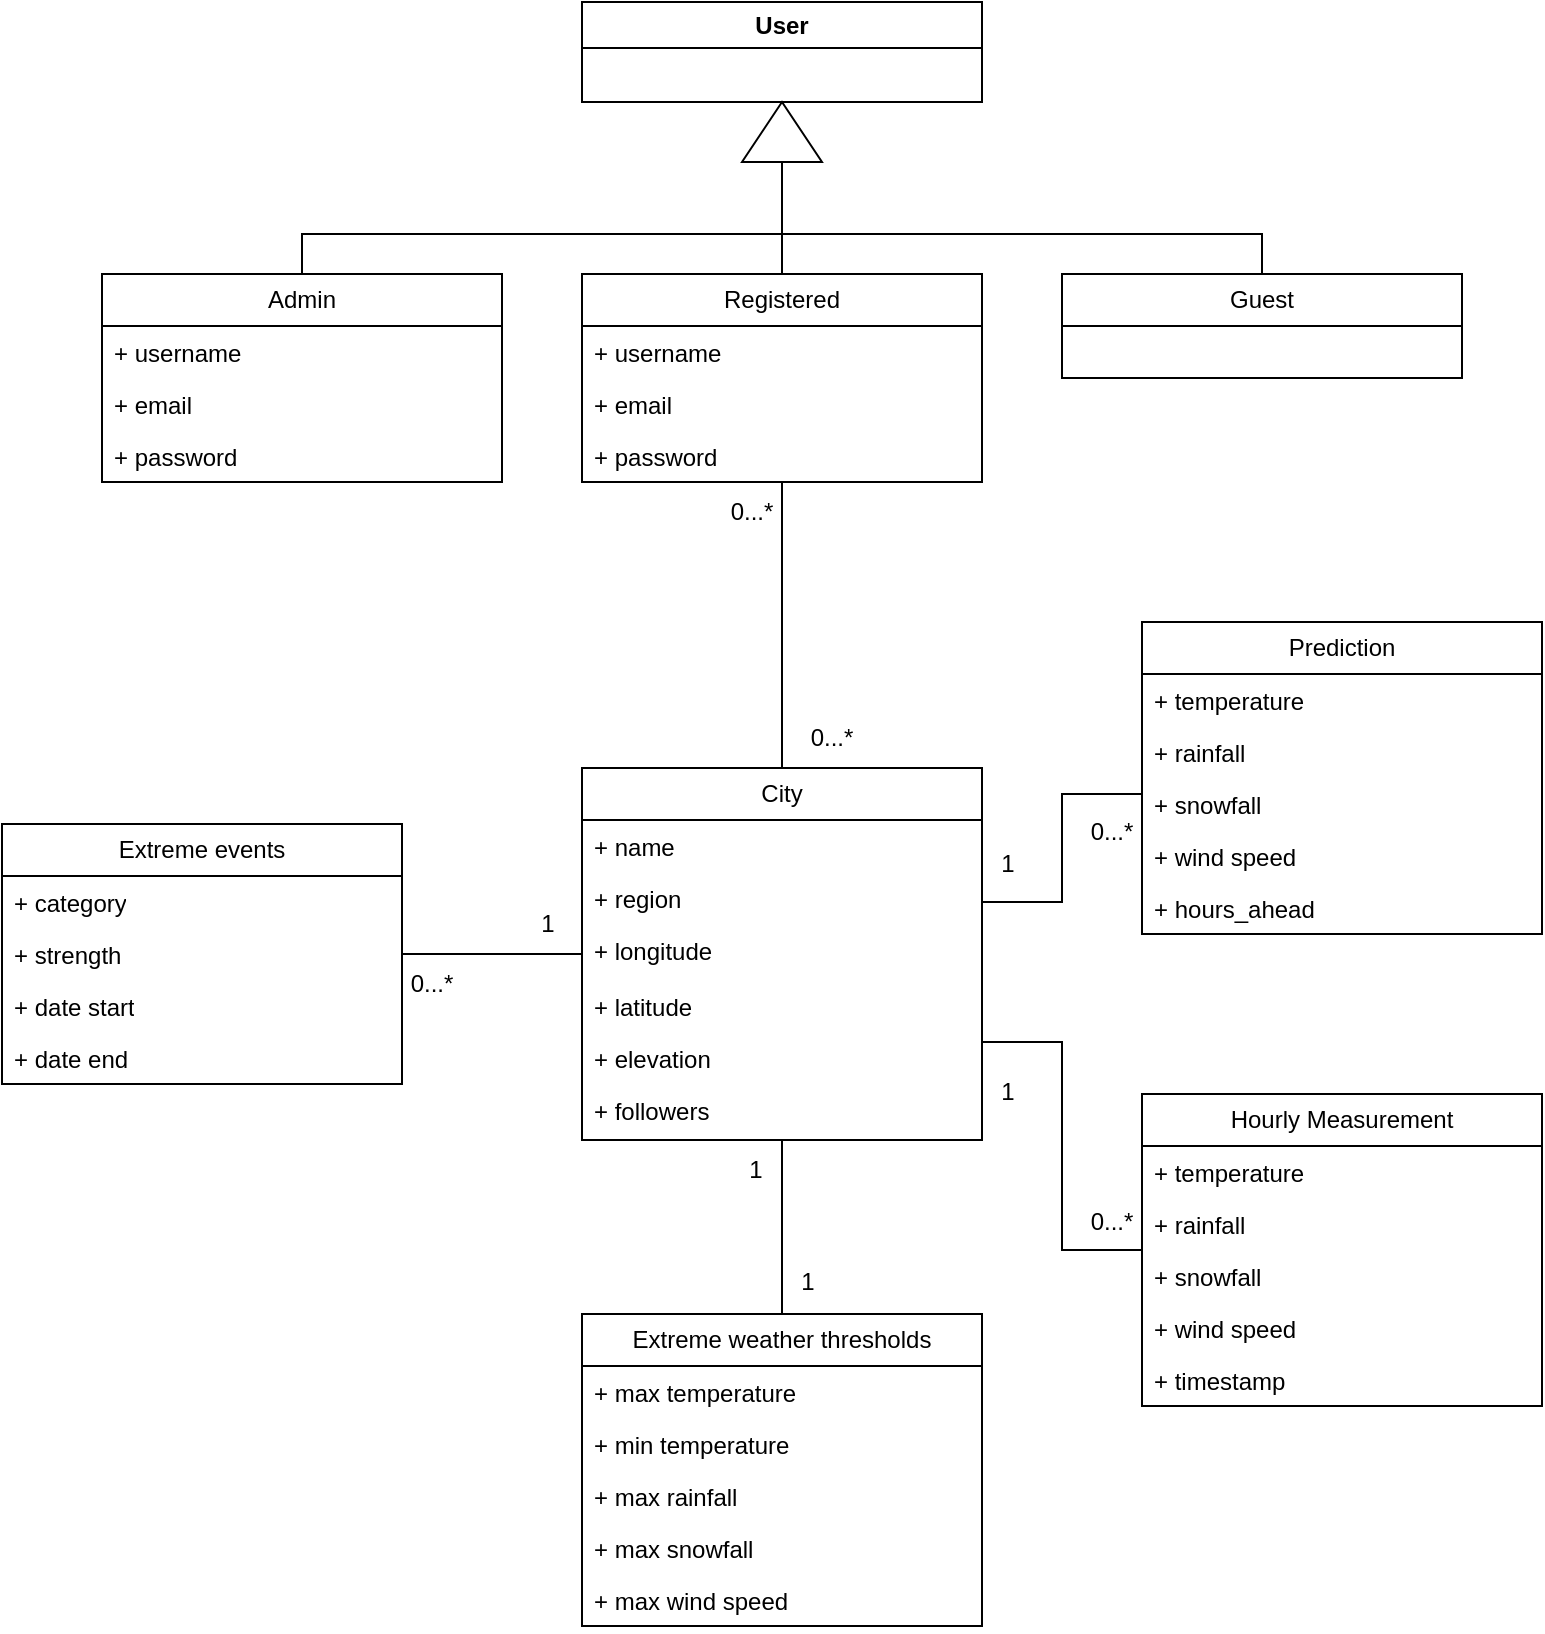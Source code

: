 <mxfile version="27.1.3">
  <diagram name="Page-1" id="KL36ChU9oAp8NsP1BuJF">
    <mxGraphModel dx="3520" dy="2082" grid="1" gridSize="10" guides="1" tooltips="1" connect="1" arrows="1" fold="1" page="1" pageScale="1" pageWidth="850" pageHeight="1100" math="0" shadow="0">
      <root>
        <mxCell id="0" />
        <mxCell id="1" parent="0" />
        <mxCell id="8LZbqdLIqy8Ak0c2T1Xg-3" value="User" style="swimlane;whiteSpace=wrap;html=1;startSize=23;" parent="1" vertex="1">
          <mxGeometry x="-760" y="-920" width="200" height="50" as="geometry" />
        </mxCell>
        <mxCell id="8LZbqdLIqy8Ak0c2T1Xg-15" value="" style="triangle;whiteSpace=wrap;html=1;direction=north;" parent="1" vertex="1">
          <mxGeometry x="-680" y="-870" width="40" height="30" as="geometry" />
        </mxCell>
        <mxCell id="8LZbqdLIqy8Ak0c2T1Xg-43" value="" style="endArrow=none;html=1;rounded=0;" parent="1" source="8LZbqdLIqy8Ak0c2T1Xg-32" target="DsRGrckUI44jEq6h8jwT-5" edge="1">
          <mxGeometry width="50" height="50" relative="1" as="geometry">
            <mxPoint x="-406" y="-522" as="sourcePoint" />
            <mxPoint x="-405.77" y="-640" as="targetPoint" />
          </mxGeometry>
        </mxCell>
        <mxCell id="8LZbqdLIqy8Ak0c2T1Xg-46" value="" style="endArrow=none;html=1;rounded=0;edgeStyle=orthogonalEdgeStyle;" parent="1" source="8LZbqdLIqy8Ak0c2T1Xg-37" target="8LZbqdLIqy8Ak0c2T1Xg-32" edge="1">
          <mxGeometry width="50" height="50" relative="1" as="geometry">
            <mxPoint x="-434" y="-305" as="sourcePoint" />
            <mxPoint x="-433.77" y="-423" as="targetPoint" />
            <Array as="points">
              <mxPoint x="-520" y="-296" />
              <mxPoint x="-520" y="-400" />
            </Array>
          </mxGeometry>
        </mxCell>
        <mxCell id="_bq464Kxq-2n_JhR32WJ-15" value="Extreme events" style="swimlane;fontStyle=0;childLayout=stackLayout;horizontal=1;startSize=26;fillColor=none;horizontalStack=0;resizeParent=1;resizeParentMax=0;resizeLast=0;collapsible=1;marginBottom=0;whiteSpace=wrap;html=1;" parent="1" vertex="1">
          <mxGeometry x="-1050" y="-509" width="200" height="130" as="geometry" />
        </mxCell>
        <mxCell id="_bq464Kxq-2n_JhR32WJ-19" value="+ category" style="text;strokeColor=none;fillColor=none;align=left;verticalAlign=top;spacingLeft=4;spacingRight=4;overflow=hidden;rotatable=0;points=[[0,0.5],[1,0.5]];portConstraint=eastwest;whiteSpace=wrap;html=1;" parent="_bq464Kxq-2n_JhR32WJ-15" vertex="1">
          <mxGeometry y="26" width="200" height="26" as="geometry" />
        </mxCell>
        <mxCell id="_bq464Kxq-2n_JhR32WJ-20" value="+ strength" style="text;strokeColor=none;fillColor=none;align=left;verticalAlign=top;spacingLeft=4;spacingRight=4;overflow=hidden;rotatable=0;points=[[0,0.5],[1,0.5]];portConstraint=eastwest;whiteSpace=wrap;html=1;" parent="_bq464Kxq-2n_JhR32WJ-15" vertex="1">
          <mxGeometry y="52" width="200" height="26" as="geometry" />
        </mxCell>
        <mxCell id="_bq464Kxq-2n_JhR32WJ-40" value="+ date start" style="text;strokeColor=none;fillColor=none;align=left;verticalAlign=top;spacingLeft=4;spacingRight=4;overflow=hidden;rotatable=0;points=[[0,0.5],[1,0.5]];portConstraint=eastwest;whiteSpace=wrap;html=1;" parent="_bq464Kxq-2n_JhR32WJ-15" vertex="1">
          <mxGeometry y="78" width="200" height="26" as="geometry" />
        </mxCell>
        <mxCell id="_bq464Kxq-2n_JhR32WJ-18" value="+ date end" style="text;strokeColor=none;fillColor=none;align=left;verticalAlign=top;spacingLeft=4;spacingRight=4;overflow=hidden;rotatable=0;points=[[0,0.5],[1,0.5]];portConstraint=eastwest;whiteSpace=wrap;html=1;" parent="_bq464Kxq-2n_JhR32WJ-15" vertex="1">
          <mxGeometry y="104" width="200" height="26" as="geometry" />
        </mxCell>
        <mxCell id="_bq464Kxq-2n_JhR32WJ-29" value="1" style="text;html=1;align=center;verticalAlign=middle;whiteSpace=wrap;rounded=0;" parent="1" vertex="1">
          <mxGeometry x="-790" y="-474" width="26" height="30" as="geometry" />
        </mxCell>
        <mxCell id="vu7ZgvzgDM2wSOWyn7wq-27" style="edgeStyle=orthogonalEdgeStyle;rounded=0;orthogonalLoop=1;jettySize=auto;html=1;entryX=0.5;entryY=0;entryDx=0;entryDy=0;endArrow=none;startFill=0;" edge="1" parent="1" source="8LZbqdLIqy8Ak0c2T1Xg-32" target="vu7ZgvzgDM2wSOWyn7wq-20">
          <mxGeometry relative="1" as="geometry" />
        </mxCell>
        <mxCell id="8LZbqdLIqy8Ak0c2T1Xg-32" value="City" style="swimlane;fontStyle=0;childLayout=stackLayout;horizontal=1;startSize=26;fillColor=none;horizontalStack=0;resizeParent=1;resizeParentMax=0;resizeLast=0;collapsible=1;marginBottom=0;whiteSpace=wrap;html=1;" parent="1" vertex="1">
          <mxGeometry x="-760" y="-537" width="200" height="186" as="geometry" />
        </mxCell>
        <mxCell id="8LZbqdLIqy8Ak0c2T1Xg-33" value="+ name" style="text;strokeColor=none;fillColor=none;align=left;verticalAlign=top;spacingLeft=4;spacingRight=4;overflow=hidden;rotatable=0;points=[[0,0.5],[1,0.5]];portConstraint=eastwest;whiteSpace=wrap;html=1;" parent="8LZbqdLIqy8Ak0c2T1Xg-32" vertex="1">
          <mxGeometry y="26" width="200" height="26" as="geometry" />
        </mxCell>
        <mxCell id="_bq464Kxq-2n_JhR32WJ-42" value="+ region" style="text;strokeColor=none;fillColor=none;align=left;verticalAlign=top;spacingLeft=4;spacingRight=4;overflow=hidden;rotatable=0;points=[[0,0.5],[1,0.5]];portConstraint=eastwest;whiteSpace=wrap;html=1;" parent="8LZbqdLIqy8Ak0c2T1Xg-32" vertex="1">
          <mxGeometry y="52" width="200" height="26" as="geometry" />
        </mxCell>
        <mxCell id="8LZbqdLIqy8Ak0c2T1Xg-35" value="+ longitude" style="text;strokeColor=none;fillColor=none;align=left;verticalAlign=top;spacingLeft=4;spacingRight=4;overflow=hidden;rotatable=0;points=[[0,0.5],[1,0.5]];portConstraint=eastwest;whiteSpace=wrap;html=1;" parent="8LZbqdLIqy8Ak0c2T1Xg-32" vertex="1">
          <mxGeometry y="78" width="200" height="28" as="geometry" />
        </mxCell>
        <mxCell id="_bq464Kxq-2n_JhR32WJ-31" value="+ latitude" style="text;strokeColor=none;fillColor=none;align=left;verticalAlign=top;spacingLeft=4;spacingRight=4;overflow=hidden;rotatable=0;points=[[0,0.5],[1,0.5]];portConstraint=eastwest;whiteSpace=wrap;html=1;" parent="8LZbqdLIqy8Ak0c2T1Xg-32" vertex="1">
          <mxGeometry y="106" width="200" height="26" as="geometry" />
        </mxCell>
        <mxCell id="_bq464Kxq-2n_JhR32WJ-39" value="+ elevation" style="text;strokeColor=none;fillColor=none;align=left;verticalAlign=top;spacingLeft=4;spacingRight=4;overflow=hidden;rotatable=0;points=[[0,0.5],[1,0.5]];portConstraint=eastwest;whiteSpace=wrap;html=1;" parent="8LZbqdLIqy8Ak0c2T1Xg-32" vertex="1">
          <mxGeometry y="132" width="200" height="26" as="geometry" />
        </mxCell>
        <mxCell id="_bq464Kxq-2n_JhR32WJ-44" value="+ followers" style="text;strokeColor=none;fillColor=none;align=left;verticalAlign=top;spacingLeft=4;spacingRight=4;overflow=hidden;rotatable=0;points=[[0,0.5],[1,0.5]];portConstraint=eastwest;whiteSpace=wrap;html=1;" parent="8LZbqdLIqy8Ak0c2T1Xg-32" vertex="1">
          <mxGeometry y="158" width="200" height="28" as="geometry" />
        </mxCell>
        <mxCell id="8LZbqdLIqy8Ak0c2T1Xg-37" value="Hourly Measurement" style="swimlane;fontStyle=0;childLayout=stackLayout;horizontal=1;startSize=26;fillColor=none;horizontalStack=0;resizeParent=1;resizeParentMax=0;resizeLast=0;collapsible=1;marginBottom=0;whiteSpace=wrap;html=1;" parent="1" vertex="1">
          <mxGeometry x="-480" y="-374" width="200" height="156" as="geometry" />
        </mxCell>
        <mxCell id="_bq464Kxq-2n_JhR32WJ-36" value="+ temperature" style="text;strokeColor=none;fillColor=none;align=left;verticalAlign=top;spacingLeft=4;spacingRight=4;overflow=hidden;rotatable=0;points=[[0,0.5],[1,0.5]];portConstraint=eastwest;whiteSpace=wrap;html=1;" parent="8LZbqdLIqy8Ak0c2T1Xg-37" vertex="1">
          <mxGeometry y="26" width="200" height="26" as="geometry" />
        </mxCell>
        <mxCell id="8LZbqdLIqy8Ak0c2T1Xg-39" value="+ rainfall" style="text;strokeColor=none;fillColor=none;align=left;verticalAlign=top;spacingLeft=4;spacingRight=4;overflow=hidden;rotatable=0;points=[[0,0.5],[1,0.5]];portConstraint=eastwest;whiteSpace=wrap;html=1;" parent="8LZbqdLIqy8Ak0c2T1Xg-37" vertex="1">
          <mxGeometry y="52" width="200" height="26" as="geometry" />
        </mxCell>
        <mxCell id="_bq464Kxq-2n_JhR32WJ-33" value="+ snowfall" style="text;strokeColor=none;fillColor=none;align=left;verticalAlign=top;spacingLeft=4;spacingRight=4;overflow=hidden;rotatable=0;points=[[0,0.5],[1,0.5]];portConstraint=eastwest;whiteSpace=wrap;html=1;" parent="8LZbqdLIqy8Ak0c2T1Xg-37" vertex="1">
          <mxGeometry y="78" width="200" height="26" as="geometry" />
        </mxCell>
        <mxCell id="_bq464Kxq-2n_JhR32WJ-34" value="+ wind speed" style="text;strokeColor=none;fillColor=none;align=left;verticalAlign=top;spacingLeft=4;spacingRight=4;overflow=hidden;rotatable=0;points=[[0,0.5],[1,0.5]];portConstraint=eastwest;whiteSpace=wrap;html=1;" parent="8LZbqdLIqy8Ak0c2T1Xg-37" vertex="1">
          <mxGeometry y="104" width="200" height="26" as="geometry" />
        </mxCell>
        <mxCell id="8LZbqdLIqy8Ak0c2T1Xg-40" value="+ timestamp" style="text;strokeColor=none;fillColor=none;align=left;verticalAlign=top;spacingLeft=4;spacingRight=4;overflow=hidden;rotatable=0;points=[[0,0.5],[1,0.5]];portConstraint=eastwest;whiteSpace=wrap;html=1;" parent="8LZbqdLIqy8Ak0c2T1Xg-37" vertex="1">
          <mxGeometry y="130" width="200" height="26" as="geometry" />
        </mxCell>
        <mxCell id="vu7ZgvzgDM2wSOWyn7wq-10" style="edgeStyle=orthogonalEdgeStyle;rounded=0;orthogonalLoop=1;jettySize=auto;html=1;exitX=0.5;exitY=0;exitDx=0;exitDy=0;entryX=0.5;entryY=0;entryDx=0;entryDy=0;endArrow=none;startFill=0;" edge="1" parent="1" source="DsRGrckUI44jEq6h8jwT-1" target="vu7ZgvzgDM2wSOWyn7wq-4">
          <mxGeometry relative="1" as="geometry" />
        </mxCell>
        <mxCell id="DsRGrckUI44jEq6h8jwT-1" value="Admin" style="swimlane;fontStyle=0;childLayout=stackLayout;horizontal=1;startSize=26;fillColor=none;horizontalStack=0;resizeParent=1;resizeParentMax=0;resizeLast=0;collapsible=1;marginBottom=0;whiteSpace=wrap;html=1;" parent="1" vertex="1">
          <mxGeometry x="-1000" y="-784" width="200" height="104" as="geometry" />
        </mxCell>
        <mxCell id="DsRGrckUI44jEq6h8jwT-2" value="+ username" style="text;strokeColor=none;fillColor=none;align=left;verticalAlign=top;spacingLeft=4;spacingRight=4;overflow=hidden;rotatable=0;points=[[0,0.5],[1,0.5]];portConstraint=eastwest;whiteSpace=wrap;html=1;" parent="DsRGrckUI44jEq6h8jwT-1" vertex="1">
          <mxGeometry y="26" width="200" height="26" as="geometry" />
        </mxCell>
        <mxCell id="DsRGrckUI44jEq6h8jwT-3" value="+ email" style="text;strokeColor=none;fillColor=none;align=left;verticalAlign=top;spacingLeft=4;spacingRight=4;overflow=hidden;rotatable=0;points=[[0,0.5],[1,0.5]];portConstraint=eastwest;whiteSpace=wrap;html=1;" parent="DsRGrckUI44jEq6h8jwT-1" vertex="1">
          <mxGeometry y="52" width="200" height="26" as="geometry" />
        </mxCell>
        <mxCell id="DsRGrckUI44jEq6h8jwT-4" value="+ password" style="text;strokeColor=none;fillColor=none;align=left;verticalAlign=top;spacingLeft=4;spacingRight=4;overflow=hidden;rotatable=0;points=[[0,0.5],[1,0.5]];portConstraint=eastwest;whiteSpace=wrap;html=1;" parent="DsRGrckUI44jEq6h8jwT-1" vertex="1">
          <mxGeometry y="78" width="200" height="26" as="geometry" />
        </mxCell>
        <mxCell id="vu7ZgvzgDM2wSOWyn7wq-11" style="edgeStyle=orthogonalEdgeStyle;rounded=0;orthogonalLoop=1;jettySize=auto;html=1;exitX=0.5;exitY=0;exitDx=0;exitDy=0;entryX=0;entryY=0.5;entryDx=0;entryDy=0;endArrow=none;startFill=0;" edge="1" parent="1" source="DsRGrckUI44jEq6h8jwT-5" target="8LZbqdLIqy8Ak0c2T1Xg-15">
          <mxGeometry relative="1" as="geometry" />
        </mxCell>
        <mxCell id="DsRGrckUI44jEq6h8jwT-5" value="Registered" style="swimlane;fontStyle=0;childLayout=stackLayout;horizontal=1;startSize=26;fillColor=none;horizontalStack=0;resizeParent=1;resizeParentMax=0;resizeLast=0;collapsible=1;marginBottom=0;whiteSpace=wrap;html=1;" parent="1" vertex="1">
          <mxGeometry x="-760" y="-784" width="200" height="104" as="geometry" />
        </mxCell>
        <mxCell id="DsRGrckUI44jEq6h8jwT-6" value="+ username" style="text;strokeColor=none;fillColor=none;align=left;verticalAlign=top;spacingLeft=4;spacingRight=4;overflow=hidden;rotatable=0;points=[[0,0.5],[1,0.5]];portConstraint=eastwest;whiteSpace=wrap;html=1;" parent="DsRGrckUI44jEq6h8jwT-5" vertex="1">
          <mxGeometry y="26" width="200" height="26" as="geometry" />
        </mxCell>
        <mxCell id="DsRGrckUI44jEq6h8jwT-7" value="+ email" style="text;strokeColor=none;fillColor=none;align=left;verticalAlign=top;spacingLeft=4;spacingRight=4;overflow=hidden;rotatable=0;points=[[0,0.5],[1,0.5]];portConstraint=eastwest;whiteSpace=wrap;html=1;" parent="DsRGrckUI44jEq6h8jwT-5" vertex="1">
          <mxGeometry y="52" width="200" height="26" as="geometry" />
        </mxCell>
        <mxCell id="DsRGrckUI44jEq6h8jwT-8" value="+ password" style="text;strokeColor=none;fillColor=none;align=left;verticalAlign=top;spacingLeft=4;spacingRight=4;overflow=hidden;rotatable=0;points=[[0,0.5],[1,0.5]];portConstraint=eastwest;whiteSpace=wrap;html=1;" parent="DsRGrckUI44jEq6h8jwT-5" vertex="1">
          <mxGeometry y="78" width="200" height="26" as="geometry" />
        </mxCell>
        <mxCell id="8LZbqdLIqy8Ak0c2T1Xg-44" value="0...*" style="text;html=1;align=center;verticalAlign=middle;whiteSpace=wrap;rounded=0;" parent="1" vertex="1">
          <mxGeometry x="-690" y="-680" width="30" height="30" as="geometry" />
        </mxCell>
        <mxCell id="ELRr-YWoEcc8-p4F5EGj-18" value="Prediction" style="swimlane;fontStyle=0;childLayout=stackLayout;horizontal=1;startSize=26;fillColor=none;horizontalStack=0;resizeParent=1;resizeParentMax=0;resizeLast=0;collapsible=1;marginBottom=0;whiteSpace=wrap;html=1;" parent="1" vertex="1">
          <mxGeometry x="-480" y="-610" width="200" height="156" as="geometry" />
        </mxCell>
        <mxCell id="ELRr-YWoEcc8-p4F5EGj-19" value="+ temperature" style="text;strokeColor=none;fillColor=none;align=left;verticalAlign=top;spacingLeft=4;spacingRight=4;overflow=hidden;rotatable=0;points=[[0,0.5],[1,0.5]];portConstraint=eastwest;whiteSpace=wrap;html=1;" parent="ELRr-YWoEcc8-p4F5EGj-18" vertex="1">
          <mxGeometry y="26" width="200" height="26" as="geometry" />
        </mxCell>
        <mxCell id="vu7ZgvzgDM2wSOWyn7wq-2" value="+ rainfall" style="text;strokeColor=none;fillColor=none;align=left;verticalAlign=top;spacingLeft=4;spacingRight=4;overflow=hidden;rotatable=0;points=[[0,0.5],[1,0.5]];portConstraint=eastwest;whiteSpace=wrap;html=1;" vertex="1" parent="ELRr-YWoEcc8-p4F5EGj-18">
          <mxGeometry y="52" width="200" height="26" as="geometry" />
        </mxCell>
        <mxCell id="ELRr-YWoEcc8-p4F5EGj-20" value="+ snowfall" style="text;strokeColor=none;fillColor=none;align=left;verticalAlign=top;spacingLeft=4;spacingRight=4;overflow=hidden;rotatable=0;points=[[0,0.5],[1,0.5]];portConstraint=eastwest;whiteSpace=wrap;html=1;" parent="ELRr-YWoEcc8-p4F5EGj-18" vertex="1">
          <mxGeometry y="78" width="200" height="26" as="geometry" />
        </mxCell>
        <mxCell id="ELRr-YWoEcc8-p4F5EGj-22" value="+ wind speed" style="text;strokeColor=none;fillColor=none;align=left;verticalAlign=top;spacingLeft=4;spacingRight=4;overflow=hidden;rotatable=0;points=[[0,0.5],[1,0.5]];portConstraint=eastwest;whiteSpace=wrap;html=1;" parent="ELRr-YWoEcc8-p4F5EGj-18" vertex="1">
          <mxGeometry y="104" width="200" height="26" as="geometry" />
        </mxCell>
        <mxCell id="ELRr-YWoEcc8-p4F5EGj-24" value="+ hours_ahead" style="text;strokeColor=none;fillColor=none;align=left;verticalAlign=top;spacingLeft=4;spacingRight=4;overflow=hidden;rotatable=0;points=[[0,0.5],[1,0.5]];portConstraint=eastwest;whiteSpace=wrap;html=1;" parent="ELRr-YWoEcc8-p4F5EGj-18" vertex="1">
          <mxGeometry y="130" width="200" height="26" as="geometry" />
        </mxCell>
        <mxCell id="vu7ZgvzgDM2wSOWyn7wq-3" style="rounded=0;orthogonalLoop=1;jettySize=auto;html=1;exitX=0;exitY=0.5;exitDx=0;exitDy=0;endArrow=none;startFill=0;edgeStyle=orthogonalEdgeStyle;" edge="1" parent="1" source="ELRr-YWoEcc8-p4F5EGj-20" target="8LZbqdLIqy8Ak0c2T1Xg-32">
          <mxGeometry relative="1" as="geometry">
            <Array as="points">
              <mxPoint x="-480" y="-524" />
              <mxPoint x="-520" y="-524" />
              <mxPoint x="-520" y="-470" />
            </Array>
          </mxGeometry>
        </mxCell>
        <mxCell id="vu7ZgvzgDM2wSOWyn7wq-4" value="Guest" style="swimlane;fontStyle=0;childLayout=stackLayout;horizontal=1;startSize=26;fillColor=none;horizontalStack=0;resizeParent=1;resizeParentMax=0;resizeLast=0;collapsible=1;marginBottom=0;whiteSpace=wrap;html=1;" vertex="1" parent="1">
          <mxGeometry x="-520" y="-784" width="200" height="52" as="geometry" />
        </mxCell>
        <mxCell id="vu7ZgvzgDM2wSOWyn7wq-12" style="rounded=0;orthogonalLoop=1;jettySize=auto;html=1;exitX=1;exitY=0.5;exitDx=0;exitDy=0;endArrow=none;startFill=0;" edge="1" parent="1" source="_bq464Kxq-2n_JhR32WJ-20" target="8LZbqdLIqy8Ak0c2T1Xg-32">
          <mxGeometry relative="1" as="geometry" />
        </mxCell>
        <mxCell id="vu7ZgvzgDM2wSOWyn7wq-13" value="0...*" style="text;html=1;align=center;verticalAlign=middle;whiteSpace=wrap;rounded=0;" vertex="1" parent="1">
          <mxGeometry x="-650" y="-567" width="30" height="30" as="geometry" />
        </mxCell>
        <mxCell id="vu7ZgvzgDM2wSOWyn7wq-14" value="1" style="text;html=1;align=center;verticalAlign=middle;whiteSpace=wrap;rounded=0;" vertex="1" parent="1">
          <mxGeometry x="-560" y="-390" width="26" height="30" as="geometry" />
        </mxCell>
        <mxCell id="vu7ZgvzgDM2wSOWyn7wq-16" value="1" style="text;html=1;align=center;verticalAlign=middle;whiteSpace=wrap;rounded=0;" vertex="1" parent="1">
          <mxGeometry x="-560" y="-504" width="26" height="30" as="geometry" />
        </mxCell>
        <mxCell id="vu7ZgvzgDM2wSOWyn7wq-17" value="0...*" style="text;html=1;align=center;verticalAlign=middle;whiteSpace=wrap;rounded=0;" vertex="1" parent="1">
          <mxGeometry x="-510" y="-520" width="30" height="30" as="geometry" />
        </mxCell>
        <mxCell id="vu7ZgvzgDM2wSOWyn7wq-18" value="0...*" style="text;html=1;align=center;verticalAlign=middle;whiteSpace=wrap;rounded=0;" vertex="1" parent="1">
          <mxGeometry x="-510" y="-325" width="30" height="30" as="geometry" />
        </mxCell>
        <mxCell id="vu7ZgvzgDM2wSOWyn7wq-19" value="0...*" style="text;html=1;align=center;verticalAlign=middle;whiteSpace=wrap;rounded=0;" vertex="1" parent="1">
          <mxGeometry x="-850" y="-444" width="30" height="30" as="geometry" />
        </mxCell>
        <mxCell id="vu7ZgvzgDM2wSOWyn7wq-20" value="Extreme weather thresholds" style="swimlane;fontStyle=0;childLayout=stackLayout;horizontal=1;startSize=26;fillColor=none;horizontalStack=0;resizeParent=1;resizeParentMax=0;resizeLast=0;collapsible=1;marginBottom=0;whiteSpace=wrap;html=1;" vertex="1" parent="1">
          <mxGeometry x="-760" y="-264" width="200" height="156" as="geometry" />
        </mxCell>
        <mxCell id="vu7ZgvzgDM2wSOWyn7wq-21" value="+ max temperature" style="text;strokeColor=none;fillColor=none;align=left;verticalAlign=top;spacingLeft=4;spacingRight=4;overflow=hidden;rotatable=0;points=[[0,0.5],[1,0.5]];portConstraint=eastwest;whiteSpace=wrap;html=1;" vertex="1" parent="vu7ZgvzgDM2wSOWyn7wq-20">
          <mxGeometry y="26" width="200" height="26" as="geometry" />
        </mxCell>
        <mxCell id="vu7ZgvzgDM2wSOWyn7wq-26" value="+ min temperature" style="text;strokeColor=none;fillColor=none;align=left;verticalAlign=top;spacingLeft=4;spacingRight=4;overflow=hidden;rotatable=0;points=[[0,0.5],[1,0.5]];portConstraint=eastwest;whiteSpace=wrap;html=1;" vertex="1" parent="vu7ZgvzgDM2wSOWyn7wq-20">
          <mxGeometry y="52" width="200" height="26" as="geometry" />
        </mxCell>
        <mxCell id="vu7ZgvzgDM2wSOWyn7wq-22" value="+ max rainfall" style="text;strokeColor=none;fillColor=none;align=left;verticalAlign=top;spacingLeft=4;spacingRight=4;overflow=hidden;rotatable=0;points=[[0,0.5],[1,0.5]];portConstraint=eastwest;whiteSpace=wrap;html=1;" vertex="1" parent="vu7ZgvzgDM2wSOWyn7wq-20">
          <mxGeometry y="78" width="200" height="26" as="geometry" />
        </mxCell>
        <mxCell id="vu7ZgvzgDM2wSOWyn7wq-23" value="+ max snowfall" style="text;strokeColor=none;fillColor=none;align=left;verticalAlign=top;spacingLeft=4;spacingRight=4;overflow=hidden;rotatable=0;points=[[0,0.5],[1,0.5]];portConstraint=eastwest;whiteSpace=wrap;html=1;" vertex="1" parent="vu7ZgvzgDM2wSOWyn7wq-20">
          <mxGeometry y="104" width="200" height="26" as="geometry" />
        </mxCell>
        <mxCell id="vu7ZgvzgDM2wSOWyn7wq-24" value="+ max wind speed" style="text;strokeColor=none;fillColor=none;align=left;verticalAlign=top;spacingLeft=4;spacingRight=4;overflow=hidden;rotatable=0;points=[[0,0.5],[1,0.5]];portConstraint=eastwest;whiteSpace=wrap;html=1;" vertex="1" parent="vu7ZgvzgDM2wSOWyn7wq-20">
          <mxGeometry y="130" width="200" height="26" as="geometry" />
        </mxCell>
        <mxCell id="vu7ZgvzgDM2wSOWyn7wq-28" value="1" style="text;html=1;align=center;verticalAlign=middle;whiteSpace=wrap;rounded=0;" vertex="1" parent="1">
          <mxGeometry x="-686" y="-351" width="26" height="30" as="geometry" />
        </mxCell>
        <mxCell id="vu7ZgvzgDM2wSOWyn7wq-29" value="1" style="text;html=1;align=center;verticalAlign=middle;whiteSpace=wrap;rounded=0;" vertex="1" parent="1">
          <mxGeometry x="-660" y="-295" width="26" height="30" as="geometry" />
        </mxCell>
      </root>
    </mxGraphModel>
  </diagram>
</mxfile>

